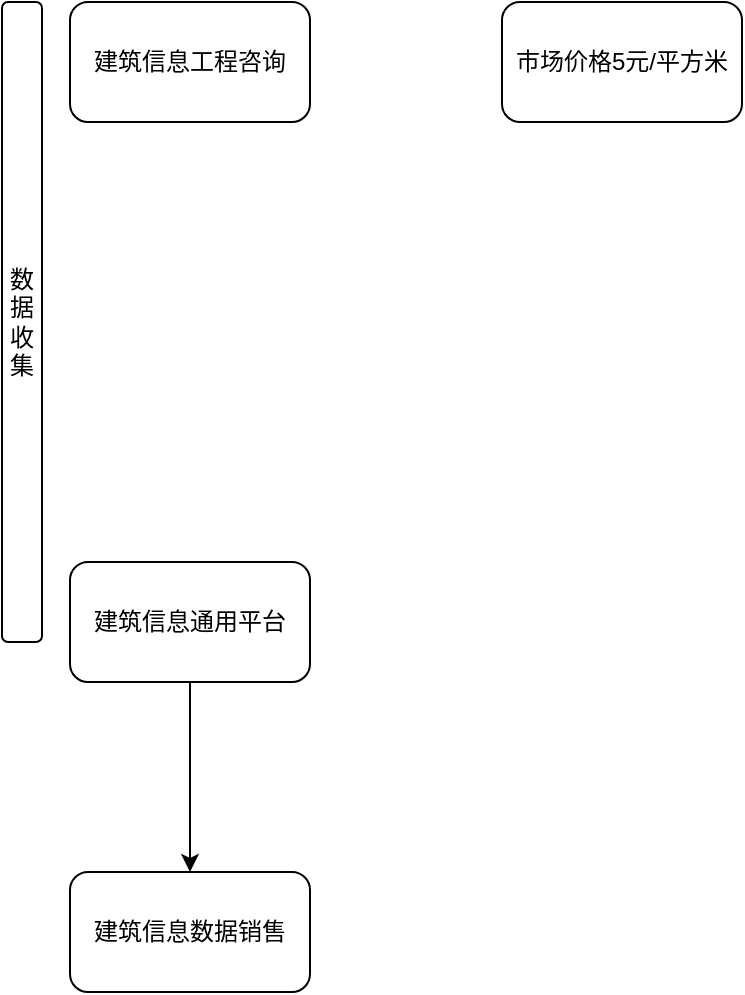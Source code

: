 <mxfile version="14.9.5" type="github">
  <diagram id="MgygslrTmQnIvuTTrmRZ" name="Page-1">
    <mxGraphModel dx="892" dy="483" grid="1" gridSize="10" guides="1" tooltips="1" connect="1" arrows="1" fold="1" page="1" pageScale="1" pageWidth="827" pageHeight="1169" math="0" shadow="0">
      <root>
        <mxCell id="0" />
        <mxCell id="1" parent="0" />
        <mxCell id="sz0qDTGmKt2krswzqvD6-1" value="建筑信息工程咨询" style="rounded=1;whiteSpace=wrap;html=1;" vertex="1" parent="1">
          <mxGeometry x="294" y="120" width="120" height="60" as="geometry" />
        </mxCell>
        <mxCell id="sz0qDTGmKt2krswzqvD6-2" value="市场价格5元/平方米" style="rounded=1;whiteSpace=wrap;html=1;" vertex="1" parent="1">
          <mxGeometry x="510" y="120" width="120" height="60" as="geometry" />
        </mxCell>
        <mxCell id="sz0qDTGmKt2krswzqvD6-5" style="edgeStyle=orthogonalEdgeStyle;rounded=0;orthogonalLoop=1;jettySize=auto;html=1;" edge="1" parent="1" source="sz0qDTGmKt2krswzqvD6-3" target="sz0qDTGmKt2krswzqvD6-4">
          <mxGeometry relative="1" as="geometry" />
        </mxCell>
        <mxCell id="sz0qDTGmKt2krswzqvD6-3" value="建筑信息通用平台" style="rounded=1;whiteSpace=wrap;html=1;" vertex="1" parent="1">
          <mxGeometry x="294" y="400" width="120" height="60" as="geometry" />
        </mxCell>
        <mxCell id="sz0qDTGmKt2krswzqvD6-4" value="建筑信息数据销售" style="rounded=1;whiteSpace=wrap;html=1;" vertex="1" parent="1">
          <mxGeometry x="294" y="555" width="120" height="60" as="geometry" />
        </mxCell>
        <mxCell id="sz0qDTGmKt2krswzqvD6-8" value="数&lt;br&gt;据&lt;br&gt;收&lt;br&gt;集" style="rounded=1;whiteSpace=wrap;html=1;" vertex="1" parent="1">
          <mxGeometry x="260" y="120" width="20" height="320" as="geometry" />
        </mxCell>
      </root>
    </mxGraphModel>
  </diagram>
</mxfile>
